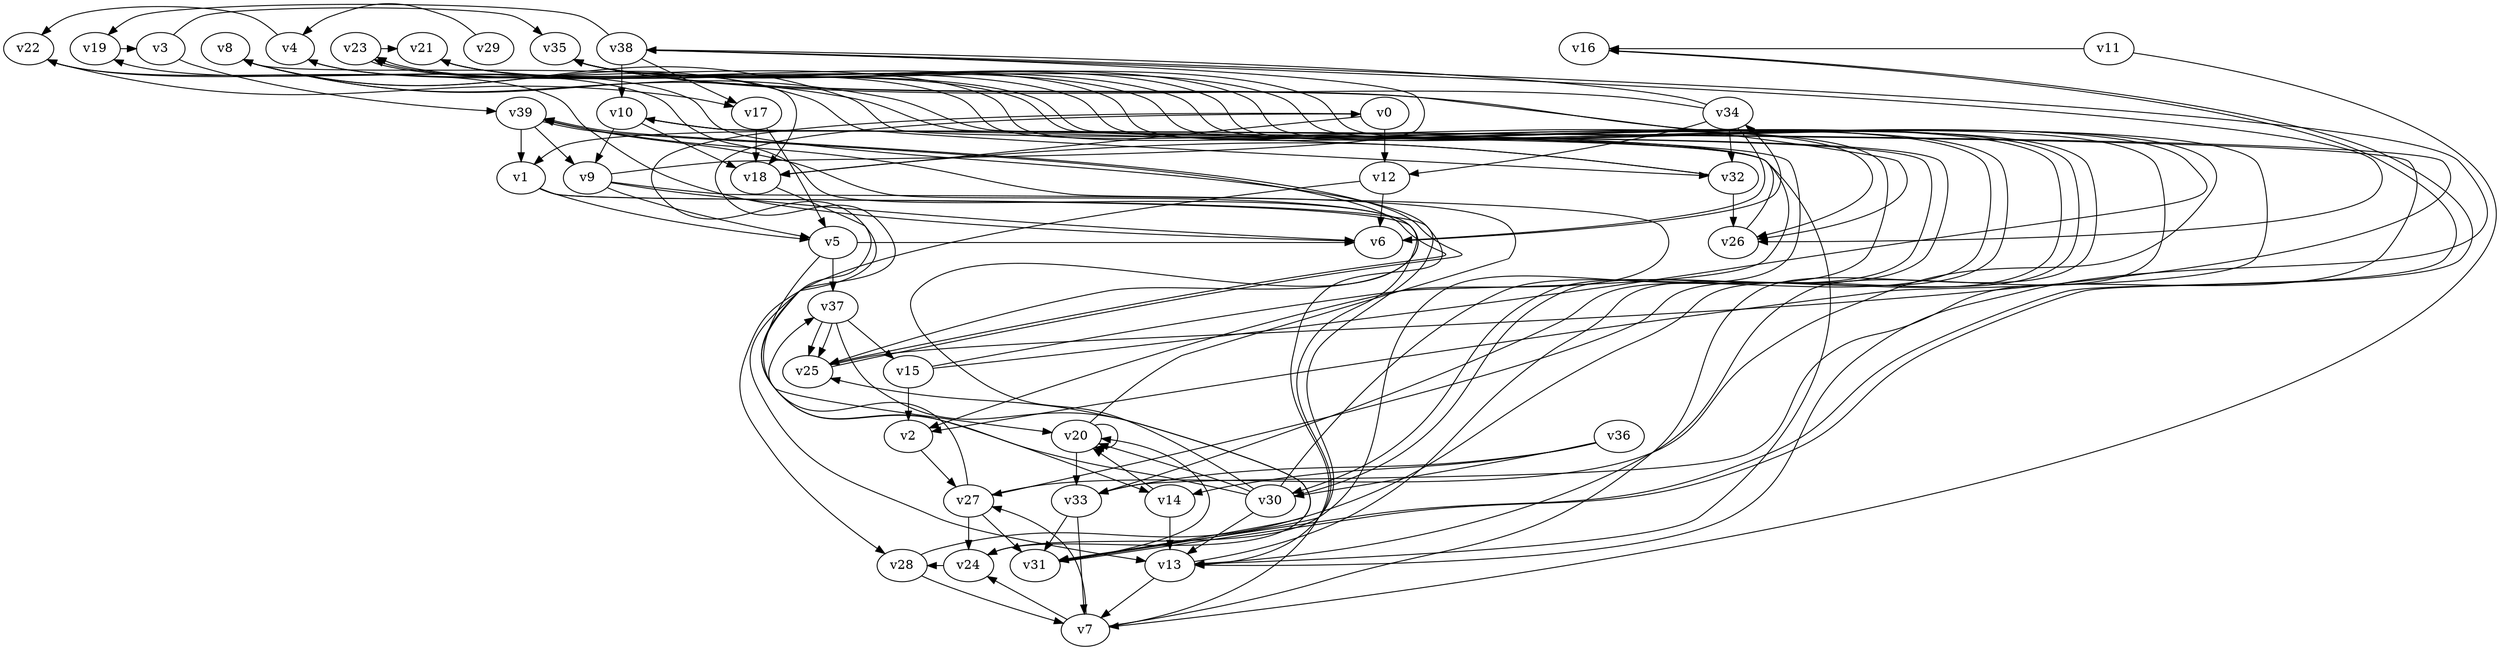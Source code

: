 // Benchmark game 58 - 40 vertices
digraph G {
    v0 [name="v0", player=0];
    v1 [name="v1", player=1];
    v2 [name="v2", player=0];
    v3 [name="v3", player=1];
    v4 [name="v4", player=1];
    v5 [name="v5", player=1];
    v6 [name="v6", player=0];
    v7 [name="v7", player=1];
    v8 [name="v8", player=1];
    v9 [name="v9", player=0, target=1];
    v10 [name="v10", player=0];
    v11 [name="v11", player=1, target=1];
    v12 [name="v12", player=1, target=1];
    v13 [name="v13", player=1];
    v14 [name="v14", player=1, target=1];
    v15 [name="v15", player=0];
    v16 [name="v16", player=0, target=1];
    v17 [name="v17", player=1];
    v18 [name="v18", player=0];
    v19 [name="v19", player=1];
    v20 [name="v20", player=0];
    v21 [name="v21", player=0];
    v22 [name="v22", player=0];
    v23 [name="v23", player=1];
    v24 [name="v24", player=0];
    v25 [name="v25", player=1];
    v26 [name="v26", player=1];
    v27 [name="v27", player=1];
    v28 [name="v28", player=0];
    v29 [name="v29", player=1];
    v30 [name="v30", player=0, target=1];
    v31 [name="v31", player=1, target=1];
    v32 [name="v32", player=0];
    v33 [name="v33", player=1];
    v34 [name="v34", player=0];
    v35 [name="v35", player=0];
    v36 [name="v36", player=0];
    v37 [name="v37", player=0];
    v38 [name="v38", player=0];
    v39 [name="v39", player=1];

    v0 -> v18;
    v1 -> v5 [constraint="(time >= 4) && (time <= 15)"];
    v2 -> v27;
    v3 -> v35 [constraint="time % 3 == 0"];
    v4 -> v26 [constraint="time % 6 == 3"];
    v5 -> v37;
    v6 -> v22 [constraint="time == 5"];
    v7 -> v19 [constraint="time >= 15"];
    v8 -> v18 [constraint="time % 5 == 3"];
    v9 -> v38 [constraint="time == 15"];
    v10 -> v18;
    v11 -> v7 [constraint="(time >= 5) && (time <= 21)"];
    v12 -> v28 [constraint="time == 13"];
    v13 -> v7;
    v14 -> v20 [constraint="time % 4 == 3"];
    v15 -> v8 [constraint="time >= 8"];
    v16 -> v31 [constraint="time % 3 == 0"];
    v17 -> v18;
    v18 -> v13 [constraint="time <= 18"];
    v19 -> v3 [constraint="time % 4 == 2"];
    v20 -> v20 [constraint="time == 14"];
    v21 -> v27 [constraint="time == 1"];
    v22 -> v17 [constraint="time == 7"];
    v23 -> v21 [constraint="time % 2 == 1"];
    v24 -> v28 [constraint="time == 18"];
    v25 -> v10 [constraint="time % 2 == 1"];
    v26 -> v8 [constraint="time % 2 == 0"];
    v27 -> v24;
    v28 -> v21 [constraint="time <= 22"];
    v29 -> v4 [constraint="time % 6 == 1"];
    v30 -> v23 [constraint="time % 3 == 2"];
    v31 -> v25 [constraint="time <= 12"];
    v32 -> v18 [constraint="time >= 15"];
    v33 -> v23 [constraint="time == 6"];
    v34 -> v35 [constraint="time >= 1"];
    v35 -> v2 [constraint="time >= 13"];
    v36 -> v33;
    v37 -> v25 [constraint="time >= 1"];
    v38 -> v10;
    v39 -> v1;
    v15 -> v2;
    v7 -> v24 [constraint="time % 3 == 2"];
    v17 -> v5;
    v32 -> v26;
    v34 -> v38 [constraint="time <= 8"];
    v37 -> v25;
    v38 -> v19 [constraint="time >= 7"];
    v32 -> v1 [constraint="time == 14"];
    v12 -> v6;
    v36 -> v30 [constraint="time == 13"];
    v5 -> v14 [constraint="(time >= 8) && (time <= 19)"];
    v34 -> v32;
    v1 -> v31 [constraint="time >= 6"];
    v34 -> v6 [constraint="time == 18"];
    v1 -> v25 [constraint="time >= 8"];
    v23 -> v30 [constraint="time % 4 == 2"];
    v9 -> v5;
    v10 -> v13 [constraint="time <= 20"];
    v37 -> v15;
    v25 -> v39 [constraint="time >= 9"];
    v36 -> v14;
    v31 -> v16 [constraint="time == 10"];
    v9 -> v2 [constraint="time == 18"];
    v38 -> v26 [constraint="time <= 13"];
    v13 -> v35 [constraint="time >= 9"];
    v31 -> v20 [constraint="(time % 3 == 1) || (time % 5 == 2)"];
    v5 -> v6 [constraint="time == 2"];
    v24 -> v8 [constraint="time >= 3"];
    v33 -> v7;
    v28 -> v7;
    v27 -> v31;
    v33 -> v31;
    v35 -> v26 [constraint="time == 9"];
    v7 -> v27 [constraint="(time >= 5) && (time <= 23)"];
    v20 -> v39 [constraint="time <= 23"];
    v10 -> v9;
    v13 -> v39 [constraint="(time % 4 == 1) || (time % 4 == 1)"];
    v13 -> v21 [constraint="time <= 9"];
    v10 -> v33 [constraint="time >= 8"];
    v0 -> v20 [constraint="time == 4"];
    v30 -> v4 [constraint="(time % 4 == 0) || (time % 3 == 2)"];
    v6 -> v34 [constraint="time == 3"];
    v3 -> v39 [constraint="time == 5"];
    v4 -> v22 [constraint="time % 3 == 1"];
    v0 -> v12;
    v27 -> v37 [constraint="time >= 6"];
    v39 -> v25 [constraint="time <= 22"];
    v34 -> v12;
    v9 -> v6 [constraint="time >= 5"];
    v11 -> v16 [constraint="time % 3 == 2"];
    v37 -> v24 [constraint="time == 18"];
    v38 -> v17 [constraint="(time >= 10) && (time <= 25)"];
    v30 -> v13;
    v14 -> v13;
    v39 -> v9;
    v30 -> v0 [constraint="time == 1"];
    v8 -> v32 [constraint="time >= 7"];
    v30 -> v20 [constraint="time == 3"];
    v15 -> v35 [constraint="time == 12"];
    v30 -> v22 [constraint="time == 16"];
    v20 -> v33;
    v38 -> v13 [constraint="(time >= 5) && (time <= 17)"];
    v27 -> v35 [constraint="time == 8"];
    v7 -> v35 [constraint="time <= 25"];
}
